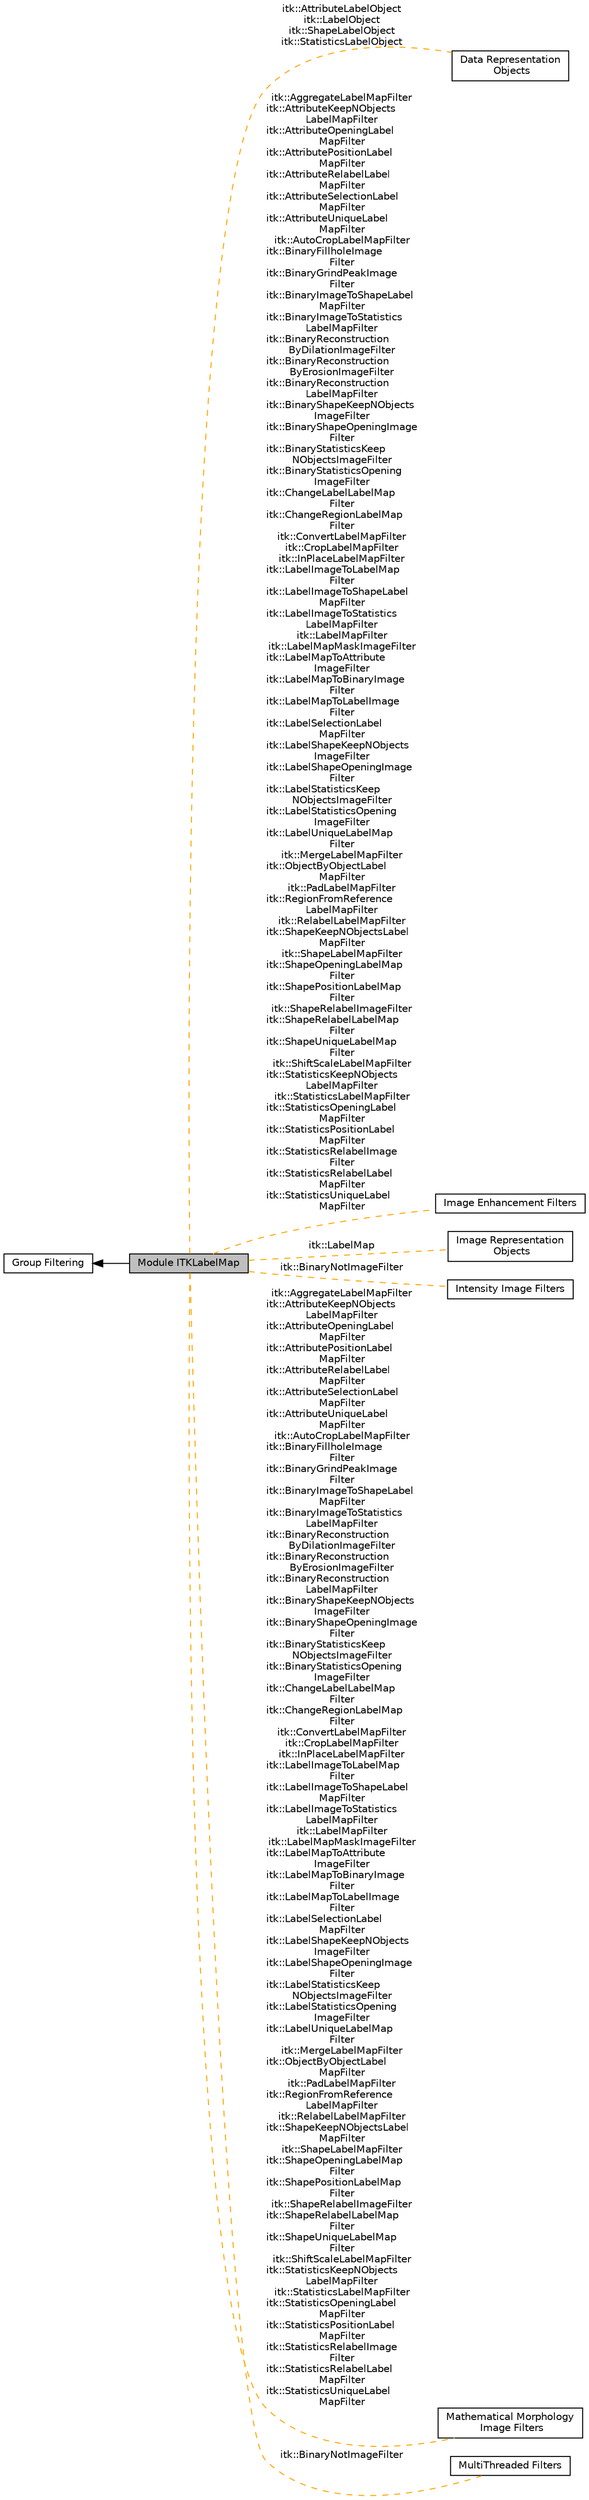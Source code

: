 digraph "Module ITKLabelMap"
{
  edge [fontname="Helvetica",fontsize="10",labelfontname="Helvetica",labelfontsize="10"];
  node [fontname="Helvetica",fontsize="10",shape=box];
  rankdir=LR;
  Node5 [label="Data Representation\l Objects",height=0.2,width=0.4,color="black", fillcolor="white", style="filled",URL="$group__DataRepresentation.html",tooltip=" "];
  Node2 [label="Group Filtering",height=0.2,width=0.4,color="black", fillcolor="white", style="filled",URL="$group__Group-Filtering.html",tooltip=" "];
  Node1 [label="Module ITKLabelMap",height=0.2,width=0.4,color="black", fillcolor="grey75", style="filled", fontcolor="black",tooltip=" "];
  Node3 [label="Image Enhancement Filters",height=0.2,width=0.4,color="black", fillcolor="white", style="filled",URL="$group__ImageEnhancement.html",tooltip=" "];
  Node8 [label="Image Representation\l Objects",height=0.2,width=0.4,color="black", fillcolor="white", style="filled",URL="$group__ImageObjects.html",tooltip=" "];
  Node6 [label="Intensity Image Filters",height=0.2,width=0.4,color="black", fillcolor="white", style="filled",URL="$group__IntensityImageFilters.html",tooltip=" "];
  Node4 [label="Mathematical Morphology\l Image Filters",height=0.2,width=0.4,color="black", fillcolor="white", style="filled",URL="$group__MathematicalMorphologyImageFilters.html",tooltip=" "];
  Node7 [label="MultiThreaded Filters",height=0.2,width=0.4,color="black", fillcolor="white", style="filled",URL="$group__MultiThreaded.html",tooltip=" "];
  Node2->Node1 [shape=plaintext, dir="back", style="solid"];
  Node1->Node3 [shape=plaintext, label="itk::AggregateLabelMapFilter\nitk::AttributeKeepNObjects\lLabelMapFilter\nitk::AttributeOpeningLabel\lMapFilter\nitk::AttributePositionLabel\lMapFilter\nitk::AttributeRelabelLabel\lMapFilter\nitk::AttributeSelectionLabel\lMapFilter\nitk::AttributeUniqueLabel\lMapFilter\nitk::AutoCropLabelMapFilter\nitk::BinaryFillholeImage\lFilter\nitk::BinaryGrindPeakImage\lFilter\nitk::BinaryImageToShapeLabel\lMapFilter\nitk::BinaryImageToStatistics\lLabelMapFilter\nitk::BinaryReconstruction\lByDilationImageFilter\nitk::BinaryReconstruction\lByErosionImageFilter\nitk::BinaryReconstruction\lLabelMapFilter\nitk::BinaryShapeKeepNObjects\lImageFilter\nitk::BinaryShapeOpeningImage\lFilter\nitk::BinaryStatisticsKeep\lNObjectsImageFilter\nitk::BinaryStatisticsOpening\lImageFilter\nitk::ChangeLabelLabelMap\lFilter\nitk::ChangeRegionLabelMap\lFilter\nitk::ConvertLabelMapFilter\nitk::CropLabelMapFilter\nitk::InPlaceLabelMapFilter\nitk::LabelImageToLabelMap\lFilter\nitk::LabelImageToShapeLabel\lMapFilter\nitk::LabelImageToStatistics\lLabelMapFilter\nitk::LabelMapFilter\nitk::LabelMapMaskImageFilter\nitk::LabelMapToAttribute\lImageFilter\nitk::LabelMapToBinaryImage\lFilter\nitk::LabelMapToLabelImage\lFilter\nitk::LabelSelectionLabel\lMapFilter\nitk::LabelShapeKeepNObjects\lImageFilter\nitk::LabelShapeOpeningImage\lFilter\nitk::LabelStatisticsKeep\lNObjectsImageFilter\nitk::LabelStatisticsOpening\lImageFilter\nitk::LabelUniqueLabelMap\lFilter\nitk::MergeLabelMapFilter\nitk::ObjectByObjectLabel\lMapFilter\nitk::PadLabelMapFilter\nitk::RegionFromReference\lLabelMapFilter\nitk::RelabelLabelMapFilter\nitk::ShapeKeepNObjectsLabel\lMapFilter\nitk::ShapeLabelMapFilter\nitk::ShapeOpeningLabelMap\lFilter\nitk::ShapePositionLabelMap\lFilter\nitk::ShapeRelabelImageFilter\nitk::ShapeRelabelLabelMap\lFilter\nitk::ShapeUniqueLabelMap\lFilter\nitk::ShiftScaleLabelMapFilter\nitk::StatisticsKeepNObjects\lLabelMapFilter\nitk::StatisticsLabelMapFilter\nitk::StatisticsOpeningLabel\lMapFilter\nitk::StatisticsPositionLabel\lMapFilter\nitk::StatisticsRelabelImage\lFilter\nitk::StatisticsRelabelLabel\lMapFilter\nitk::StatisticsUniqueLabel\lMapFilter", color="orange", dir="none", style="dashed"];
  Node1->Node4 [shape=plaintext, label="itk::AggregateLabelMapFilter\nitk::AttributeKeepNObjects\lLabelMapFilter\nitk::AttributeOpeningLabel\lMapFilter\nitk::AttributePositionLabel\lMapFilter\nitk::AttributeRelabelLabel\lMapFilter\nitk::AttributeSelectionLabel\lMapFilter\nitk::AttributeUniqueLabel\lMapFilter\nitk::AutoCropLabelMapFilter\nitk::BinaryFillholeImage\lFilter\nitk::BinaryGrindPeakImage\lFilter\nitk::BinaryImageToShapeLabel\lMapFilter\nitk::BinaryImageToStatistics\lLabelMapFilter\nitk::BinaryReconstruction\lByDilationImageFilter\nitk::BinaryReconstruction\lByErosionImageFilter\nitk::BinaryReconstruction\lLabelMapFilter\nitk::BinaryShapeKeepNObjects\lImageFilter\nitk::BinaryShapeOpeningImage\lFilter\nitk::BinaryStatisticsKeep\lNObjectsImageFilter\nitk::BinaryStatisticsOpening\lImageFilter\nitk::ChangeLabelLabelMap\lFilter\nitk::ChangeRegionLabelMap\lFilter\nitk::ConvertLabelMapFilter\nitk::CropLabelMapFilter\nitk::InPlaceLabelMapFilter\nitk::LabelImageToLabelMap\lFilter\nitk::LabelImageToShapeLabel\lMapFilter\nitk::LabelImageToStatistics\lLabelMapFilter\nitk::LabelMapFilter\nitk::LabelMapMaskImageFilter\nitk::LabelMapToAttribute\lImageFilter\nitk::LabelMapToBinaryImage\lFilter\nitk::LabelMapToLabelImage\lFilter\nitk::LabelSelectionLabel\lMapFilter\nitk::LabelShapeKeepNObjects\lImageFilter\nitk::LabelShapeOpeningImage\lFilter\nitk::LabelStatisticsKeep\lNObjectsImageFilter\nitk::LabelStatisticsOpening\lImageFilter\nitk::LabelUniqueLabelMap\lFilter\nitk::MergeLabelMapFilter\nitk::ObjectByObjectLabel\lMapFilter\nitk::PadLabelMapFilter\nitk::RegionFromReference\lLabelMapFilter\nitk::RelabelLabelMapFilter\nitk::ShapeKeepNObjectsLabel\lMapFilter\nitk::ShapeLabelMapFilter\nitk::ShapeOpeningLabelMap\lFilter\nitk::ShapePositionLabelMap\lFilter\nitk::ShapeRelabelImageFilter\nitk::ShapeRelabelLabelMap\lFilter\nitk::ShapeUniqueLabelMap\lFilter\nitk::ShiftScaleLabelMapFilter\nitk::StatisticsKeepNObjects\lLabelMapFilter\nitk::StatisticsLabelMapFilter\nitk::StatisticsOpeningLabel\lMapFilter\nitk::StatisticsPositionLabel\lMapFilter\nitk::StatisticsRelabelImage\lFilter\nitk::StatisticsRelabelLabel\lMapFilter\nitk::StatisticsUniqueLabel\lMapFilter", color="orange", dir="none", style="dashed"];
  Node1->Node5 [shape=plaintext, label="itk::AttributeLabelObject\nitk::LabelObject\nitk::ShapeLabelObject\nitk::StatisticsLabelObject", color="orange", dir="none", style="dashed"];
  Node1->Node6 [shape=plaintext, label="itk::BinaryNotImageFilter", color="orange", dir="none", style="dashed"];
  Node1->Node7 [shape=plaintext, label="itk::BinaryNotImageFilter", color="orange", dir="none", style="dashed"];
  Node1->Node8 [shape=plaintext, label="itk::LabelMap", color="orange", dir="none", style="dashed"];
}
